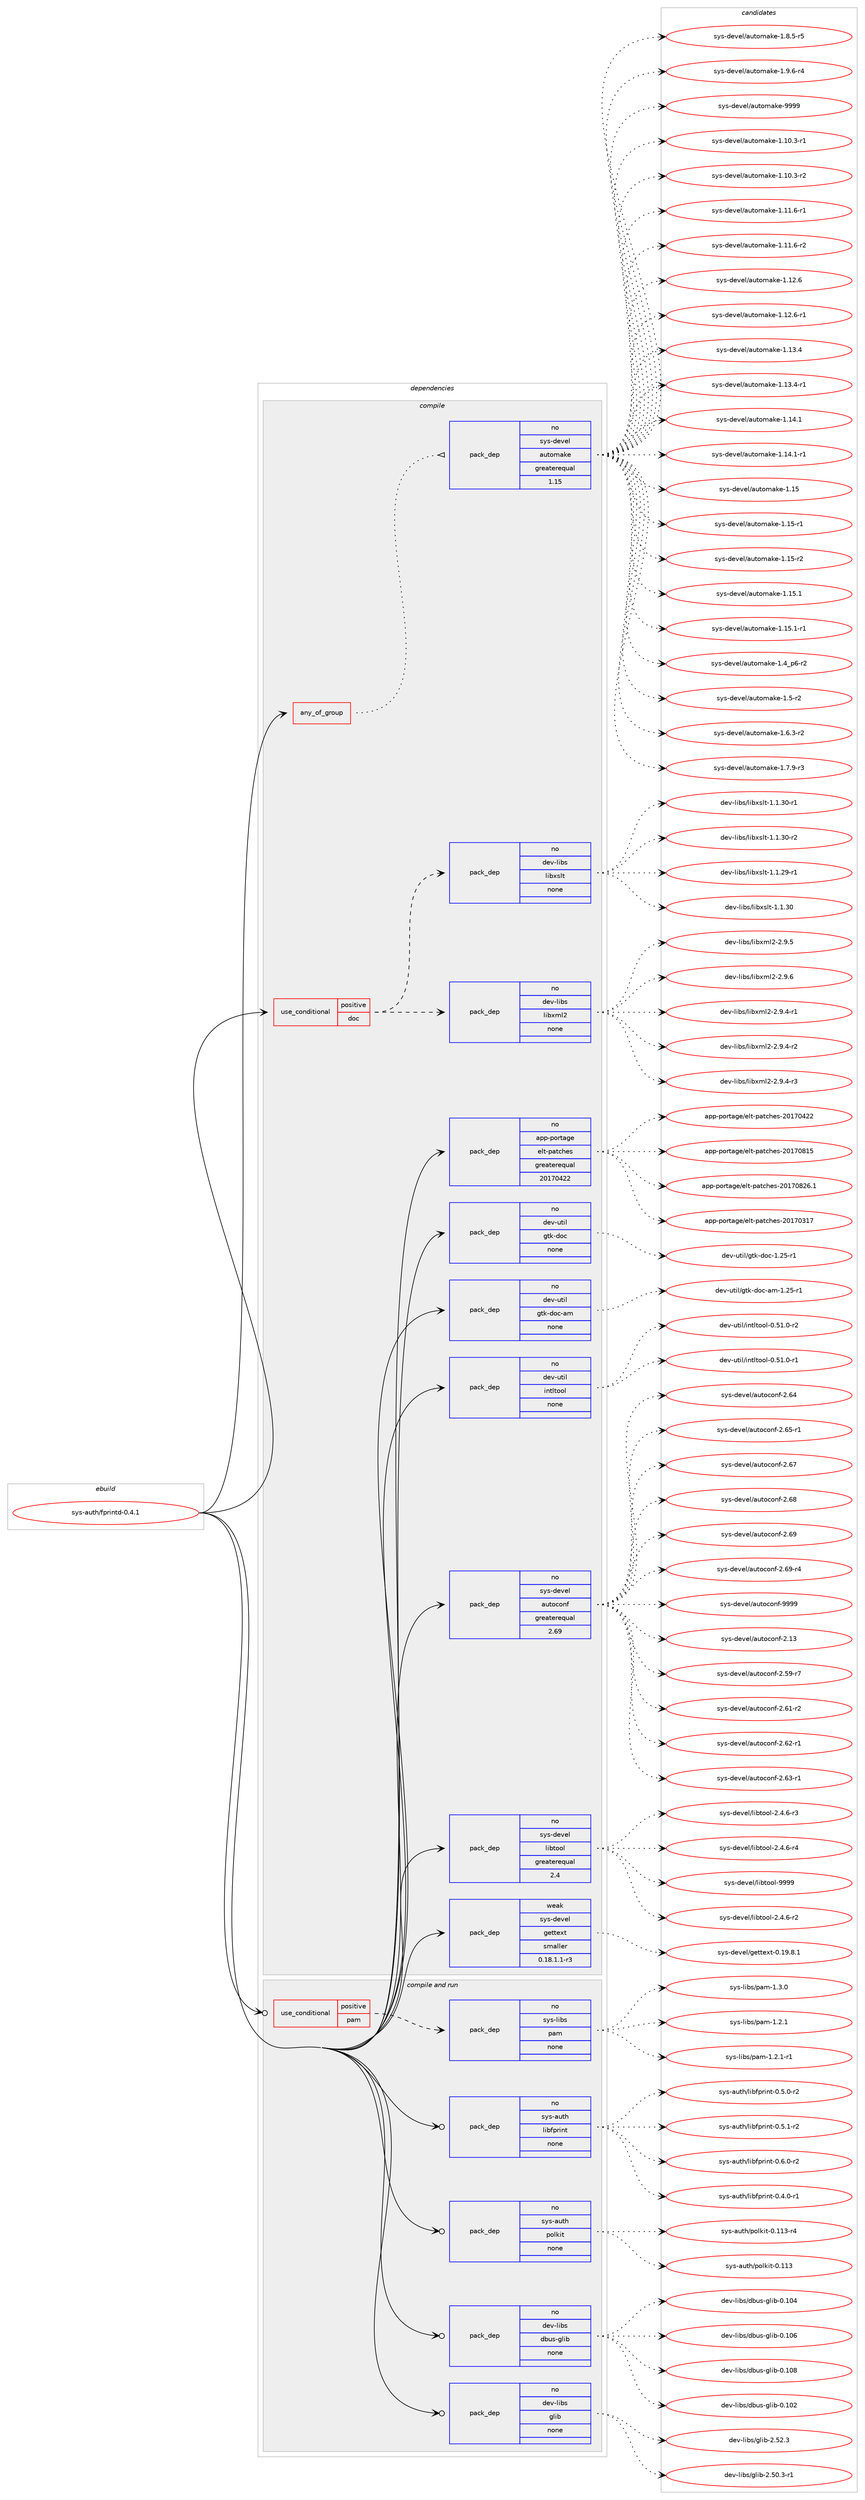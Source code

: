 digraph prolog {

# *************
# Graph options
# *************

newrank=true;
concentrate=true;
compound=true;
graph [rankdir=LR,fontname=Helvetica,fontsize=10,ranksep=1.5];#, ranksep=2.5, nodesep=0.2];
edge  [arrowhead=vee];
node  [fontname=Helvetica,fontsize=10];

# **********
# The ebuild
# **********

subgraph cluster_leftcol {
color=gray;
rank=same;
label=<<i>ebuild</i>>;
id [label="sys-auth/fprintd-0.4.1", color=red, width=4, href="../sys-auth/fprintd-0.4.1.svg"];
}

# ****************
# The dependencies
# ****************

subgraph cluster_midcol {
color=gray;
label=<<i>dependencies</i>>;
subgraph cluster_compile {
fillcolor="#eeeeee";
style=filled;
label=<<i>compile</i>>;
subgraph any7945 {
dependency474344 [label=<<TABLE BORDER="0" CELLBORDER="1" CELLSPACING="0" CELLPADDING="4"><TR><TD CELLPADDING="10">any_of_group</TD></TR></TABLE>>, shape=none, color=red];subgraph pack351765 {
dependency474345 [label=<<TABLE BORDER="0" CELLBORDER="1" CELLSPACING="0" CELLPADDING="4" WIDTH="220"><TR><TD ROWSPAN="6" CELLPADDING="30">pack_dep</TD></TR><TR><TD WIDTH="110">no</TD></TR><TR><TD>sys-devel</TD></TR><TR><TD>automake</TD></TR><TR><TD>greaterequal</TD></TR><TR><TD>1.15</TD></TR></TABLE>>, shape=none, color=blue];
}
dependency474344:e -> dependency474345:w [weight=20,style="dotted",arrowhead="oinv"];
}
id:e -> dependency474344:w [weight=20,style="solid",arrowhead="vee"];
subgraph cond114364 {
dependency474346 [label=<<TABLE BORDER="0" CELLBORDER="1" CELLSPACING="0" CELLPADDING="4"><TR><TD ROWSPAN="3" CELLPADDING="10">use_conditional</TD></TR><TR><TD>positive</TD></TR><TR><TD>doc</TD></TR></TABLE>>, shape=none, color=red];
subgraph pack351766 {
dependency474347 [label=<<TABLE BORDER="0" CELLBORDER="1" CELLSPACING="0" CELLPADDING="4" WIDTH="220"><TR><TD ROWSPAN="6" CELLPADDING="30">pack_dep</TD></TR><TR><TD WIDTH="110">no</TD></TR><TR><TD>dev-libs</TD></TR><TR><TD>libxml2</TD></TR><TR><TD>none</TD></TR><TR><TD></TD></TR></TABLE>>, shape=none, color=blue];
}
dependency474346:e -> dependency474347:w [weight=20,style="dashed",arrowhead="vee"];
subgraph pack351767 {
dependency474348 [label=<<TABLE BORDER="0" CELLBORDER="1" CELLSPACING="0" CELLPADDING="4" WIDTH="220"><TR><TD ROWSPAN="6" CELLPADDING="30">pack_dep</TD></TR><TR><TD WIDTH="110">no</TD></TR><TR><TD>dev-libs</TD></TR><TR><TD>libxslt</TD></TR><TR><TD>none</TD></TR><TR><TD></TD></TR></TABLE>>, shape=none, color=blue];
}
dependency474346:e -> dependency474348:w [weight=20,style="dashed",arrowhead="vee"];
}
id:e -> dependency474346:w [weight=20,style="solid",arrowhead="vee"];
subgraph pack351768 {
dependency474349 [label=<<TABLE BORDER="0" CELLBORDER="1" CELLSPACING="0" CELLPADDING="4" WIDTH="220"><TR><TD ROWSPAN="6" CELLPADDING="30">pack_dep</TD></TR><TR><TD WIDTH="110">no</TD></TR><TR><TD>app-portage</TD></TR><TR><TD>elt-patches</TD></TR><TR><TD>greaterequal</TD></TR><TR><TD>20170422</TD></TR></TABLE>>, shape=none, color=blue];
}
id:e -> dependency474349:w [weight=20,style="solid",arrowhead="vee"];
subgraph pack351769 {
dependency474350 [label=<<TABLE BORDER="0" CELLBORDER="1" CELLSPACING="0" CELLPADDING="4" WIDTH="220"><TR><TD ROWSPAN="6" CELLPADDING="30">pack_dep</TD></TR><TR><TD WIDTH="110">no</TD></TR><TR><TD>dev-util</TD></TR><TR><TD>gtk-doc</TD></TR><TR><TD>none</TD></TR><TR><TD></TD></TR></TABLE>>, shape=none, color=blue];
}
id:e -> dependency474350:w [weight=20,style="solid",arrowhead="vee"];
subgraph pack351770 {
dependency474351 [label=<<TABLE BORDER="0" CELLBORDER="1" CELLSPACING="0" CELLPADDING="4" WIDTH="220"><TR><TD ROWSPAN="6" CELLPADDING="30">pack_dep</TD></TR><TR><TD WIDTH="110">no</TD></TR><TR><TD>dev-util</TD></TR><TR><TD>gtk-doc-am</TD></TR><TR><TD>none</TD></TR><TR><TD></TD></TR></TABLE>>, shape=none, color=blue];
}
id:e -> dependency474351:w [weight=20,style="solid",arrowhead="vee"];
subgraph pack351771 {
dependency474352 [label=<<TABLE BORDER="0" CELLBORDER="1" CELLSPACING="0" CELLPADDING="4" WIDTH="220"><TR><TD ROWSPAN="6" CELLPADDING="30">pack_dep</TD></TR><TR><TD WIDTH="110">no</TD></TR><TR><TD>dev-util</TD></TR><TR><TD>intltool</TD></TR><TR><TD>none</TD></TR><TR><TD></TD></TR></TABLE>>, shape=none, color=blue];
}
id:e -> dependency474352:w [weight=20,style="solid",arrowhead="vee"];
subgraph pack351772 {
dependency474353 [label=<<TABLE BORDER="0" CELLBORDER="1" CELLSPACING="0" CELLPADDING="4" WIDTH="220"><TR><TD ROWSPAN="6" CELLPADDING="30">pack_dep</TD></TR><TR><TD WIDTH="110">no</TD></TR><TR><TD>sys-devel</TD></TR><TR><TD>autoconf</TD></TR><TR><TD>greaterequal</TD></TR><TR><TD>2.69</TD></TR></TABLE>>, shape=none, color=blue];
}
id:e -> dependency474353:w [weight=20,style="solid",arrowhead="vee"];
subgraph pack351773 {
dependency474354 [label=<<TABLE BORDER="0" CELLBORDER="1" CELLSPACING="0" CELLPADDING="4" WIDTH="220"><TR><TD ROWSPAN="6" CELLPADDING="30">pack_dep</TD></TR><TR><TD WIDTH="110">no</TD></TR><TR><TD>sys-devel</TD></TR><TR><TD>libtool</TD></TR><TR><TD>greaterequal</TD></TR><TR><TD>2.4</TD></TR></TABLE>>, shape=none, color=blue];
}
id:e -> dependency474354:w [weight=20,style="solid",arrowhead="vee"];
subgraph pack351774 {
dependency474355 [label=<<TABLE BORDER="0" CELLBORDER="1" CELLSPACING="0" CELLPADDING="4" WIDTH="220"><TR><TD ROWSPAN="6" CELLPADDING="30">pack_dep</TD></TR><TR><TD WIDTH="110">weak</TD></TR><TR><TD>sys-devel</TD></TR><TR><TD>gettext</TD></TR><TR><TD>smaller</TD></TR><TR><TD>0.18.1.1-r3</TD></TR></TABLE>>, shape=none, color=blue];
}
id:e -> dependency474355:w [weight=20,style="solid",arrowhead="vee"];
}
subgraph cluster_compileandrun {
fillcolor="#eeeeee";
style=filled;
label=<<i>compile and run</i>>;
subgraph cond114365 {
dependency474356 [label=<<TABLE BORDER="0" CELLBORDER="1" CELLSPACING="0" CELLPADDING="4"><TR><TD ROWSPAN="3" CELLPADDING="10">use_conditional</TD></TR><TR><TD>positive</TD></TR><TR><TD>pam</TD></TR></TABLE>>, shape=none, color=red];
subgraph pack351775 {
dependency474357 [label=<<TABLE BORDER="0" CELLBORDER="1" CELLSPACING="0" CELLPADDING="4" WIDTH="220"><TR><TD ROWSPAN="6" CELLPADDING="30">pack_dep</TD></TR><TR><TD WIDTH="110">no</TD></TR><TR><TD>sys-libs</TD></TR><TR><TD>pam</TD></TR><TR><TD>none</TD></TR><TR><TD></TD></TR></TABLE>>, shape=none, color=blue];
}
dependency474356:e -> dependency474357:w [weight=20,style="dashed",arrowhead="vee"];
}
id:e -> dependency474356:w [weight=20,style="solid",arrowhead="odotvee"];
subgraph pack351776 {
dependency474358 [label=<<TABLE BORDER="0" CELLBORDER="1" CELLSPACING="0" CELLPADDING="4" WIDTH="220"><TR><TD ROWSPAN="6" CELLPADDING="30">pack_dep</TD></TR><TR><TD WIDTH="110">no</TD></TR><TR><TD>dev-libs</TD></TR><TR><TD>dbus-glib</TD></TR><TR><TD>none</TD></TR><TR><TD></TD></TR></TABLE>>, shape=none, color=blue];
}
id:e -> dependency474358:w [weight=20,style="solid",arrowhead="odotvee"];
subgraph pack351777 {
dependency474359 [label=<<TABLE BORDER="0" CELLBORDER="1" CELLSPACING="0" CELLPADDING="4" WIDTH="220"><TR><TD ROWSPAN="6" CELLPADDING="30">pack_dep</TD></TR><TR><TD WIDTH="110">no</TD></TR><TR><TD>dev-libs</TD></TR><TR><TD>glib</TD></TR><TR><TD>none</TD></TR><TR><TD></TD></TR></TABLE>>, shape=none, color=blue];
}
id:e -> dependency474359:w [weight=20,style="solid",arrowhead="odotvee"];
subgraph pack351778 {
dependency474360 [label=<<TABLE BORDER="0" CELLBORDER="1" CELLSPACING="0" CELLPADDING="4" WIDTH="220"><TR><TD ROWSPAN="6" CELLPADDING="30">pack_dep</TD></TR><TR><TD WIDTH="110">no</TD></TR><TR><TD>sys-auth</TD></TR><TR><TD>libfprint</TD></TR><TR><TD>none</TD></TR><TR><TD></TD></TR></TABLE>>, shape=none, color=blue];
}
id:e -> dependency474360:w [weight=20,style="solid",arrowhead="odotvee"];
subgraph pack351779 {
dependency474361 [label=<<TABLE BORDER="0" CELLBORDER="1" CELLSPACING="0" CELLPADDING="4" WIDTH="220"><TR><TD ROWSPAN="6" CELLPADDING="30">pack_dep</TD></TR><TR><TD WIDTH="110">no</TD></TR><TR><TD>sys-auth</TD></TR><TR><TD>polkit</TD></TR><TR><TD>none</TD></TR><TR><TD></TD></TR></TABLE>>, shape=none, color=blue];
}
id:e -> dependency474361:w [weight=20,style="solid",arrowhead="odotvee"];
}
subgraph cluster_run {
fillcolor="#eeeeee";
style=filled;
label=<<i>run</i>>;
}
}

# **************
# The candidates
# **************

subgraph cluster_choices {
rank=same;
color=gray;
label=<<i>candidates</i>>;

subgraph choice351765 {
color=black;
nodesep=1;
choice11512111545100101118101108479711711611110997107101454946494846514511449 [label="sys-devel/automake-1.10.3-r1", color=red, width=4,href="../sys-devel/automake-1.10.3-r1.svg"];
choice11512111545100101118101108479711711611110997107101454946494846514511450 [label="sys-devel/automake-1.10.3-r2", color=red, width=4,href="../sys-devel/automake-1.10.3-r2.svg"];
choice11512111545100101118101108479711711611110997107101454946494946544511449 [label="sys-devel/automake-1.11.6-r1", color=red, width=4,href="../sys-devel/automake-1.11.6-r1.svg"];
choice11512111545100101118101108479711711611110997107101454946494946544511450 [label="sys-devel/automake-1.11.6-r2", color=red, width=4,href="../sys-devel/automake-1.11.6-r2.svg"];
choice1151211154510010111810110847971171161111099710710145494649504654 [label="sys-devel/automake-1.12.6", color=red, width=4,href="../sys-devel/automake-1.12.6.svg"];
choice11512111545100101118101108479711711611110997107101454946495046544511449 [label="sys-devel/automake-1.12.6-r1", color=red, width=4,href="../sys-devel/automake-1.12.6-r1.svg"];
choice1151211154510010111810110847971171161111099710710145494649514652 [label="sys-devel/automake-1.13.4", color=red, width=4,href="../sys-devel/automake-1.13.4.svg"];
choice11512111545100101118101108479711711611110997107101454946495146524511449 [label="sys-devel/automake-1.13.4-r1", color=red, width=4,href="../sys-devel/automake-1.13.4-r1.svg"];
choice1151211154510010111810110847971171161111099710710145494649524649 [label="sys-devel/automake-1.14.1", color=red, width=4,href="../sys-devel/automake-1.14.1.svg"];
choice11512111545100101118101108479711711611110997107101454946495246494511449 [label="sys-devel/automake-1.14.1-r1", color=red, width=4,href="../sys-devel/automake-1.14.1-r1.svg"];
choice115121115451001011181011084797117116111109971071014549464953 [label="sys-devel/automake-1.15", color=red, width=4,href="../sys-devel/automake-1.15.svg"];
choice1151211154510010111810110847971171161111099710710145494649534511449 [label="sys-devel/automake-1.15-r1", color=red, width=4,href="../sys-devel/automake-1.15-r1.svg"];
choice1151211154510010111810110847971171161111099710710145494649534511450 [label="sys-devel/automake-1.15-r2", color=red, width=4,href="../sys-devel/automake-1.15-r2.svg"];
choice1151211154510010111810110847971171161111099710710145494649534649 [label="sys-devel/automake-1.15.1", color=red, width=4,href="../sys-devel/automake-1.15.1.svg"];
choice11512111545100101118101108479711711611110997107101454946495346494511449 [label="sys-devel/automake-1.15.1-r1", color=red, width=4,href="../sys-devel/automake-1.15.1-r1.svg"];
choice115121115451001011181011084797117116111109971071014549465295112544511450 [label="sys-devel/automake-1.4_p6-r2", color=red, width=4,href="../sys-devel/automake-1.4_p6-r2.svg"];
choice11512111545100101118101108479711711611110997107101454946534511450 [label="sys-devel/automake-1.5-r2", color=red, width=4,href="../sys-devel/automake-1.5-r2.svg"];
choice115121115451001011181011084797117116111109971071014549465446514511450 [label="sys-devel/automake-1.6.3-r2", color=red, width=4,href="../sys-devel/automake-1.6.3-r2.svg"];
choice115121115451001011181011084797117116111109971071014549465546574511451 [label="sys-devel/automake-1.7.9-r3", color=red, width=4,href="../sys-devel/automake-1.7.9-r3.svg"];
choice115121115451001011181011084797117116111109971071014549465646534511453 [label="sys-devel/automake-1.8.5-r5", color=red, width=4,href="../sys-devel/automake-1.8.5-r5.svg"];
choice115121115451001011181011084797117116111109971071014549465746544511452 [label="sys-devel/automake-1.9.6-r4", color=red, width=4,href="../sys-devel/automake-1.9.6-r4.svg"];
choice115121115451001011181011084797117116111109971071014557575757 [label="sys-devel/automake-9999", color=red, width=4,href="../sys-devel/automake-9999.svg"];
dependency474345:e -> choice11512111545100101118101108479711711611110997107101454946494846514511449:w [style=dotted,weight="100"];
dependency474345:e -> choice11512111545100101118101108479711711611110997107101454946494846514511450:w [style=dotted,weight="100"];
dependency474345:e -> choice11512111545100101118101108479711711611110997107101454946494946544511449:w [style=dotted,weight="100"];
dependency474345:e -> choice11512111545100101118101108479711711611110997107101454946494946544511450:w [style=dotted,weight="100"];
dependency474345:e -> choice1151211154510010111810110847971171161111099710710145494649504654:w [style=dotted,weight="100"];
dependency474345:e -> choice11512111545100101118101108479711711611110997107101454946495046544511449:w [style=dotted,weight="100"];
dependency474345:e -> choice1151211154510010111810110847971171161111099710710145494649514652:w [style=dotted,weight="100"];
dependency474345:e -> choice11512111545100101118101108479711711611110997107101454946495146524511449:w [style=dotted,weight="100"];
dependency474345:e -> choice1151211154510010111810110847971171161111099710710145494649524649:w [style=dotted,weight="100"];
dependency474345:e -> choice11512111545100101118101108479711711611110997107101454946495246494511449:w [style=dotted,weight="100"];
dependency474345:e -> choice115121115451001011181011084797117116111109971071014549464953:w [style=dotted,weight="100"];
dependency474345:e -> choice1151211154510010111810110847971171161111099710710145494649534511449:w [style=dotted,weight="100"];
dependency474345:e -> choice1151211154510010111810110847971171161111099710710145494649534511450:w [style=dotted,weight="100"];
dependency474345:e -> choice1151211154510010111810110847971171161111099710710145494649534649:w [style=dotted,weight="100"];
dependency474345:e -> choice11512111545100101118101108479711711611110997107101454946495346494511449:w [style=dotted,weight="100"];
dependency474345:e -> choice115121115451001011181011084797117116111109971071014549465295112544511450:w [style=dotted,weight="100"];
dependency474345:e -> choice11512111545100101118101108479711711611110997107101454946534511450:w [style=dotted,weight="100"];
dependency474345:e -> choice115121115451001011181011084797117116111109971071014549465446514511450:w [style=dotted,weight="100"];
dependency474345:e -> choice115121115451001011181011084797117116111109971071014549465546574511451:w [style=dotted,weight="100"];
dependency474345:e -> choice115121115451001011181011084797117116111109971071014549465646534511453:w [style=dotted,weight="100"];
dependency474345:e -> choice115121115451001011181011084797117116111109971071014549465746544511452:w [style=dotted,weight="100"];
dependency474345:e -> choice115121115451001011181011084797117116111109971071014557575757:w [style=dotted,weight="100"];
}
subgraph choice351766 {
color=black;
nodesep=1;
choice10010111845108105981154710810598120109108504550465746524511449 [label="dev-libs/libxml2-2.9.4-r1", color=red, width=4,href="../dev-libs/libxml2-2.9.4-r1.svg"];
choice10010111845108105981154710810598120109108504550465746524511450 [label="dev-libs/libxml2-2.9.4-r2", color=red, width=4,href="../dev-libs/libxml2-2.9.4-r2.svg"];
choice10010111845108105981154710810598120109108504550465746524511451 [label="dev-libs/libxml2-2.9.4-r3", color=red, width=4,href="../dev-libs/libxml2-2.9.4-r3.svg"];
choice1001011184510810598115471081059812010910850455046574653 [label="dev-libs/libxml2-2.9.5", color=red, width=4,href="../dev-libs/libxml2-2.9.5.svg"];
choice1001011184510810598115471081059812010910850455046574654 [label="dev-libs/libxml2-2.9.6", color=red, width=4,href="../dev-libs/libxml2-2.9.6.svg"];
dependency474347:e -> choice10010111845108105981154710810598120109108504550465746524511449:w [style=dotted,weight="100"];
dependency474347:e -> choice10010111845108105981154710810598120109108504550465746524511450:w [style=dotted,weight="100"];
dependency474347:e -> choice10010111845108105981154710810598120109108504550465746524511451:w [style=dotted,weight="100"];
dependency474347:e -> choice1001011184510810598115471081059812010910850455046574653:w [style=dotted,weight="100"];
dependency474347:e -> choice1001011184510810598115471081059812010910850455046574654:w [style=dotted,weight="100"];
}
subgraph choice351767 {
color=black;
nodesep=1;
choice10010111845108105981154710810598120115108116454946494650574511449 [label="dev-libs/libxslt-1.1.29-r1", color=red, width=4,href="../dev-libs/libxslt-1.1.29-r1.svg"];
choice1001011184510810598115471081059812011510811645494649465148 [label="dev-libs/libxslt-1.1.30", color=red, width=4,href="../dev-libs/libxslt-1.1.30.svg"];
choice10010111845108105981154710810598120115108116454946494651484511449 [label="dev-libs/libxslt-1.1.30-r1", color=red, width=4,href="../dev-libs/libxslt-1.1.30-r1.svg"];
choice10010111845108105981154710810598120115108116454946494651484511450 [label="dev-libs/libxslt-1.1.30-r2", color=red, width=4,href="../dev-libs/libxslt-1.1.30-r2.svg"];
dependency474348:e -> choice10010111845108105981154710810598120115108116454946494650574511449:w [style=dotted,weight="100"];
dependency474348:e -> choice1001011184510810598115471081059812011510811645494649465148:w [style=dotted,weight="100"];
dependency474348:e -> choice10010111845108105981154710810598120115108116454946494651484511449:w [style=dotted,weight="100"];
dependency474348:e -> choice10010111845108105981154710810598120115108116454946494651484511450:w [style=dotted,weight="100"];
}
subgraph choice351768 {
color=black;
nodesep=1;
choice97112112451121111141169710310147101108116451129711699104101115455048495548514955 [label="app-portage/elt-patches-20170317", color=red, width=4,href="../app-portage/elt-patches-20170317.svg"];
choice97112112451121111141169710310147101108116451129711699104101115455048495548525050 [label="app-portage/elt-patches-20170422", color=red, width=4,href="../app-portage/elt-patches-20170422.svg"];
choice97112112451121111141169710310147101108116451129711699104101115455048495548564953 [label="app-portage/elt-patches-20170815", color=red, width=4,href="../app-portage/elt-patches-20170815.svg"];
choice971121124511211111411697103101471011081164511297116991041011154550484955485650544649 [label="app-portage/elt-patches-20170826.1", color=red, width=4,href="../app-portage/elt-patches-20170826.1.svg"];
dependency474349:e -> choice97112112451121111141169710310147101108116451129711699104101115455048495548514955:w [style=dotted,weight="100"];
dependency474349:e -> choice97112112451121111141169710310147101108116451129711699104101115455048495548525050:w [style=dotted,weight="100"];
dependency474349:e -> choice97112112451121111141169710310147101108116451129711699104101115455048495548564953:w [style=dotted,weight="100"];
dependency474349:e -> choice971121124511211111411697103101471011081164511297116991041011154550484955485650544649:w [style=dotted,weight="100"];
}
subgraph choice351769 {
color=black;
nodesep=1;
choice1001011184511711610510847103116107451001119945494650534511449 [label="dev-util/gtk-doc-1.25-r1", color=red, width=4,href="../dev-util/gtk-doc-1.25-r1.svg"];
dependency474350:e -> choice1001011184511711610510847103116107451001119945494650534511449:w [style=dotted,weight="100"];
}
subgraph choice351770 {
color=black;
nodesep=1;
choice10010111845117116105108471031161074510011199459710945494650534511449 [label="dev-util/gtk-doc-am-1.25-r1", color=red, width=4,href="../dev-util/gtk-doc-am-1.25-r1.svg"];
dependency474351:e -> choice10010111845117116105108471031161074510011199459710945494650534511449:w [style=dotted,weight="100"];
}
subgraph choice351771 {
color=black;
nodesep=1;
choice1001011184511711610510847105110116108116111111108454846534946484511449 [label="dev-util/intltool-0.51.0-r1", color=red, width=4,href="../dev-util/intltool-0.51.0-r1.svg"];
choice1001011184511711610510847105110116108116111111108454846534946484511450 [label="dev-util/intltool-0.51.0-r2", color=red, width=4,href="../dev-util/intltool-0.51.0-r2.svg"];
dependency474352:e -> choice1001011184511711610510847105110116108116111111108454846534946484511449:w [style=dotted,weight="100"];
dependency474352:e -> choice1001011184511711610510847105110116108116111111108454846534946484511450:w [style=dotted,weight="100"];
}
subgraph choice351772 {
color=black;
nodesep=1;
choice115121115451001011181011084797117116111991111101024550464951 [label="sys-devel/autoconf-2.13", color=red, width=4,href="../sys-devel/autoconf-2.13.svg"];
choice1151211154510010111810110847971171161119911111010245504653574511455 [label="sys-devel/autoconf-2.59-r7", color=red, width=4,href="../sys-devel/autoconf-2.59-r7.svg"];
choice1151211154510010111810110847971171161119911111010245504654494511450 [label="sys-devel/autoconf-2.61-r2", color=red, width=4,href="../sys-devel/autoconf-2.61-r2.svg"];
choice1151211154510010111810110847971171161119911111010245504654504511449 [label="sys-devel/autoconf-2.62-r1", color=red, width=4,href="../sys-devel/autoconf-2.62-r1.svg"];
choice1151211154510010111810110847971171161119911111010245504654514511449 [label="sys-devel/autoconf-2.63-r1", color=red, width=4,href="../sys-devel/autoconf-2.63-r1.svg"];
choice115121115451001011181011084797117116111991111101024550465452 [label="sys-devel/autoconf-2.64", color=red, width=4,href="../sys-devel/autoconf-2.64.svg"];
choice1151211154510010111810110847971171161119911111010245504654534511449 [label="sys-devel/autoconf-2.65-r1", color=red, width=4,href="../sys-devel/autoconf-2.65-r1.svg"];
choice115121115451001011181011084797117116111991111101024550465455 [label="sys-devel/autoconf-2.67", color=red, width=4,href="../sys-devel/autoconf-2.67.svg"];
choice115121115451001011181011084797117116111991111101024550465456 [label="sys-devel/autoconf-2.68", color=red, width=4,href="../sys-devel/autoconf-2.68.svg"];
choice115121115451001011181011084797117116111991111101024550465457 [label="sys-devel/autoconf-2.69", color=red, width=4,href="../sys-devel/autoconf-2.69.svg"];
choice1151211154510010111810110847971171161119911111010245504654574511452 [label="sys-devel/autoconf-2.69-r4", color=red, width=4,href="../sys-devel/autoconf-2.69-r4.svg"];
choice115121115451001011181011084797117116111991111101024557575757 [label="sys-devel/autoconf-9999", color=red, width=4,href="../sys-devel/autoconf-9999.svg"];
dependency474353:e -> choice115121115451001011181011084797117116111991111101024550464951:w [style=dotted,weight="100"];
dependency474353:e -> choice1151211154510010111810110847971171161119911111010245504653574511455:w [style=dotted,weight="100"];
dependency474353:e -> choice1151211154510010111810110847971171161119911111010245504654494511450:w [style=dotted,weight="100"];
dependency474353:e -> choice1151211154510010111810110847971171161119911111010245504654504511449:w [style=dotted,weight="100"];
dependency474353:e -> choice1151211154510010111810110847971171161119911111010245504654514511449:w [style=dotted,weight="100"];
dependency474353:e -> choice115121115451001011181011084797117116111991111101024550465452:w [style=dotted,weight="100"];
dependency474353:e -> choice1151211154510010111810110847971171161119911111010245504654534511449:w [style=dotted,weight="100"];
dependency474353:e -> choice115121115451001011181011084797117116111991111101024550465455:w [style=dotted,weight="100"];
dependency474353:e -> choice115121115451001011181011084797117116111991111101024550465456:w [style=dotted,weight="100"];
dependency474353:e -> choice115121115451001011181011084797117116111991111101024550465457:w [style=dotted,weight="100"];
dependency474353:e -> choice1151211154510010111810110847971171161119911111010245504654574511452:w [style=dotted,weight="100"];
dependency474353:e -> choice115121115451001011181011084797117116111991111101024557575757:w [style=dotted,weight="100"];
}
subgraph choice351773 {
color=black;
nodesep=1;
choice1151211154510010111810110847108105981161111111084550465246544511450 [label="sys-devel/libtool-2.4.6-r2", color=red, width=4,href="../sys-devel/libtool-2.4.6-r2.svg"];
choice1151211154510010111810110847108105981161111111084550465246544511451 [label="sys-devel/libtool-2.4.6-r3", color=red, width=4,href="../sys-devel/libtool-2.4.6-r3.svg"];
choice1151211154510010111810110847108105981161111111084550465246544511452 [label="sys-devel/libtool-2.4.6-r4", color=red, width=4,href="../sys-devel/libtool-2.4.6-r4.svg"];
choice1151211154510010111810110847108105981161111111084557575757 [label="sys-devel/libtool-9999", color=red, width=4,href="../sys-devel/libtool-9999.svg"];
dependency474354:e -> choice1151211154510010111810110847108105981161111111084550465246544511450:w [style=dotted,weight="100"];
dependency474354:e -> choice1151211154510010111810110847108105981161111111084550465246544511451:w [style=dotted,weight="100"];
dependency474354:e -> choice1151211154510010111810110847108105981161111111084550465246544511452:w [style=dotted,weight="100"];
dependency474354:e -> choice1151211154510010111810110847108105981161111111084557575757:w [style=dotted,weight="100"];
}
subgraph choice351774 {
color=black;
nodesep=1;
choice1151211154510010111810110847103101116116101120116454846495746564649 [label="sys-devel/gettext-0.19.8.1", color=red, width=4,href="../sys-devel/gettext-0.19.8.1.svg"];
dependency474355:e -> choice1151211154510010111810110847103101116116101120116454846495746564649:w [style=dotted,weight="100"];
}
subgraph choice351775 {
color=black;
nodesep=1;
choice11512111545108105981154711297109454946504649 [label="sys-libs/pam-1.2.1", color=red, width=4,href="../sys-libs/pam-1.2.1.svg"];
choice115121115451081059811547112971094549465046494511449 [label="sys-libs/pam-1.2.1-r1", color=red, width=4,href="../sys-libs/pam-1.2.1-r1.svg"];
choice11512111545108105981154711297109454946514648 [label="sys-libs/pam-1.3.0", color=red, width=4,href="../sys-libs/pam-1.3.0.svg"];
dependency474357:e -> choice11512111545108105981154711297109454946504649:w [style=dotted,weight="100"];
dependency474357:e -> choice115121115451081059811547112971094549465046494511449:w [style=dotted,weight="100"];
dependency474357:e -> choice11512111545108105981154711297109454946514648:w [style=dotted,weight="100"];
}
subgraph choice351776 {
color=black;
nodesep=1;
choice100101118451081059811547100981171154510310810598454846494850 [label="dev-libs/dbus-glib-0.102", color=red, width=4,href="../dev-libs/dbus-glib-0.102.svg"];
choice100101118451081059811547100981171154510310810598454846494852 [label="dev-libs/dbus-glib-0.104", color=red, width=4,href="../dev-libs/dbus-glib-0.104.svg"];
choice100101118451081059811547100981171154510310810598454846494854 [label="dev-libs/dbus-glib-0.106", color=red, width=4,href="../dev-libs/dbus-glib-0.106.svg"];
choice100101118451081059811547100981171154510310810598454846494856 [label="dev-libs/dbus-glib-0.108", color=red, width=4,href="../dev-libs/dbus-glib-0.108.svg"];
dependency474358:e -> choice100101118451081059811547100981171154510310810598454846494850:w [style=dotted,weight="100"];
dependency474358:e -> choice100101118451081059811547100981171154510310810598454846494852:w [style=dotted,weight="100"];
dependency474358:e -> choice100101118451081059811547100981171154510310810598454846494854:w [style=dotted,weight="100"];
dependency474358:e -> choice100101118451081059811547100981171154510310810598454846494856:w [style=dotted,weight="100"];
}
subgraph choice351777 {
color=black;
nodesep=1;
choice10010111845108105981154710310810598455046534846514511449 [label="dev-libs/glib-2.50.3-r1", color=red, width=4,href="../dev-libs/glib-2.50.3-r1.svg"];
choice1001011184510810598115471031081059845504653504651 [label="dev-libs/glib-2.52.3", color=red, width=4,href="../dev-libs/glib-2.52.3.svg"];
dependency474359:e -> choice10010111845108105981154710310810598455046534846514511449:w [style=dotted,weight="100"];
dependency474359:e -> choice1001011184510810598115471031081059845504653504651:w [style=dotted,weight="100"];
}
subgraph choice351778 {
color=black;
nodesep=1;
choice115121115459711711610447108105981021121141051101164548465246484511449 [label="sys-auth/libfprint-0.4.0-r1", color=red, width=4,href="../sys-auth/libfprint-0.4.0-r1.svg"];
choice115121115459711711610447108105981021121141051101164548465346484511450 [label="sys-auth/libfprint-0.5.0-r2", color=red, width=4,href="../sys-auth/libfprint-0.5.0-r2.svg"];
choice115121115459711711610447108105981021121141051101164548465346494511450 [label="sys-auth/libfprint-0.5.1-r2", color=red, width=4,href="../sys-auth/libfprint-0.5.1-r2.svg"];
choice115121115459711711610447108105981021121141051101164548465446484511450 [label="sys-auth/libfprint-0.6.0-r2", color=red, width=4,href="../sys-auth/libfprint-0.6.0-r2.svg"];
dependency474360:e -> choice115121115459711711610447108105981021121141051101164548465246484511449:w [style=dotted,weight="100"];
dependency474360:e -> choice115121115459711711610447108105981021121141051101164548465346484511450:w [style=dotted,weight="100"];
dependency474360:e -> choice115121115459711711610447108105981021121141051101164548465346494511450:w [style=dotted,weight="100"];
dependency474360:e -> choice115121115459711711610447108105981021121141051101164548465446484511450:w [style=dotted,weight="100"];
}
subgraph choice351779 {
color=black;
nodesep=1;
choice115121115459711711610447112111108107105116454846494951 [label="sys-auth/polkit-0.113", color=red, width=4,href="../sys-auth/polkit-0.113.svg"];
choice1151211154597117116104471121111081071051164548464949514511452 [label="sys-auth/polkit-0.113-r4", color=red, width=4,href="../sys-auth/polkit-0.113-r4.svg"];
dependency474361:e -> choice115121115459711711610447112111108107105116454846494951:w [style=dotted,weight="100"];
dependency474361:e -> choice1151211154597117116104471121111081071051164548464949514511452:w [style=dotted,weight="100"];
}
}

}

